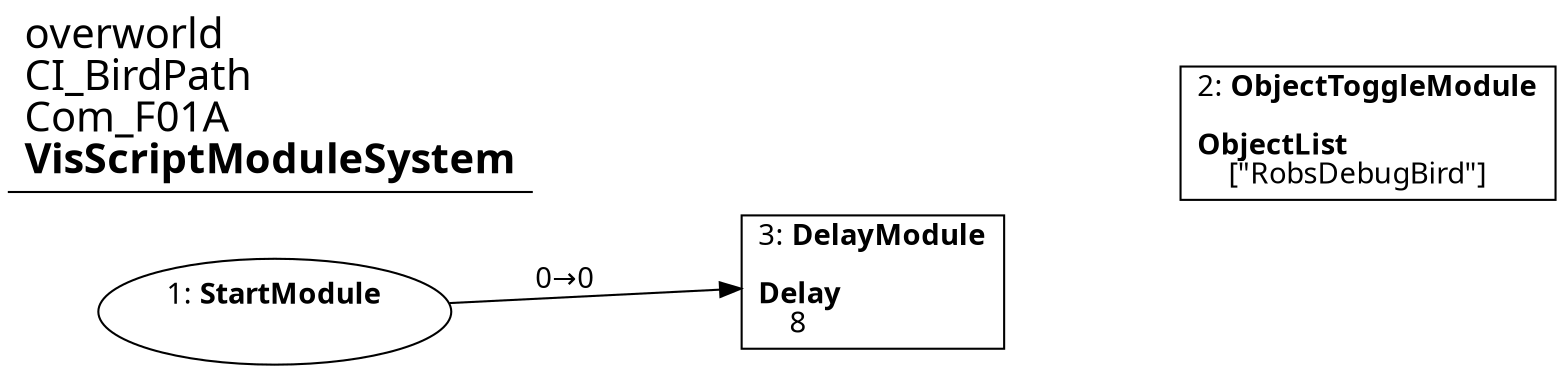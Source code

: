 digraph {
    layout = fdp;
    overlap = prism;
    sep = "+16";
    splines = spline;

    node [ shape = box ];

    graph [ fontname = "Segoe UI" ];
    node [ fontname = "Segoe UI" ];
    edge [ fontname = "Segoe UI" ];

    1 [ label = <1: <b>StartModule</b><br/><br/>> ];
    1 [ shape = oval ]
    1 [ pos = "0.030000001,-0.23200001!" ];
    1 -> 3 [ label = "0→0" ];

    2 [ label = <2: <b>ObjectToggleModule</b><br/><br/><b>ObjectList</b><br align="left"/>    [&quot;RobsDebugBird&quot;]<br align="left"/>> ];
    2 [ pos = "0.36800003,-0.186!" ];

    3 [ label = <3: <b>DelayModule</b><br/><br/><b>Delay</b><br align="left"/>    8<br align="left"/>> ];
    3 [ pos = "0.215,-0.23200001!" ];

    title [ pos = "0.029000001,-0.185!" ];
    title [ shape = underline ];
    title [ label = <<font point-size="20">overworld<br align="left"/>CI_BirdPath<br align="left"/>Com_F01A<br align="left"/><b>VisScriptModuleSystem</b><br align="left"/></font>> ];
}
